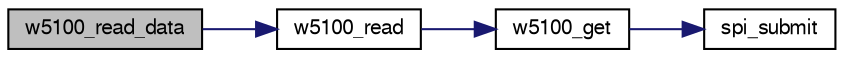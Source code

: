 digraph "w5100_read_data"
{
  edge [fontname="FreeSans",fontsize="10",labelfontname="FreeSans",labelfontsize="10"];
  node [fontname="FreeSans",fontsize="10",shape=record];
  rankdir="LR";
  Node1 [label="w5100_read_data",height=0.2,width=0.4,color="black", fillcolor="grey75", style="filled", fontcolor="black"];
  Node1 -> Node2 [color="midnightblue",fontsize="10",style="solid",fontname="FreeSans"];
  Node2 [label="w5100_read",height=0.2,width=0.4,color="black", fillcolor="white", style="filled",URL="$w5100_8c.html#aa07a01f5b03c499e6bbcc4edcd14c301"];
  Node2 -> Node3 [color="midnightblue",fontsize="10",style="solid",fontname="FreeSans"];
  Node3 [label="w5100_get",height=0.2,width=0.4,color="black", fillcolor="white", style="filled",URL="$w5100_8c.html#adc92dea40c158d4eb47238bb053ef8b1"];
  Node3 -> Node4 [color="midnightblue",fontsize="10",style="solid",fontname="FreeSans"];
  Node4 [label="spi_submit",height=0.2,width=0.4,color="black", fillcolor="white", style="filled",URL="$group__spi.html#ga5d383931766cb373ebad0b8bc26d439d",tooltip="Submit SPI transaction. "];
}
